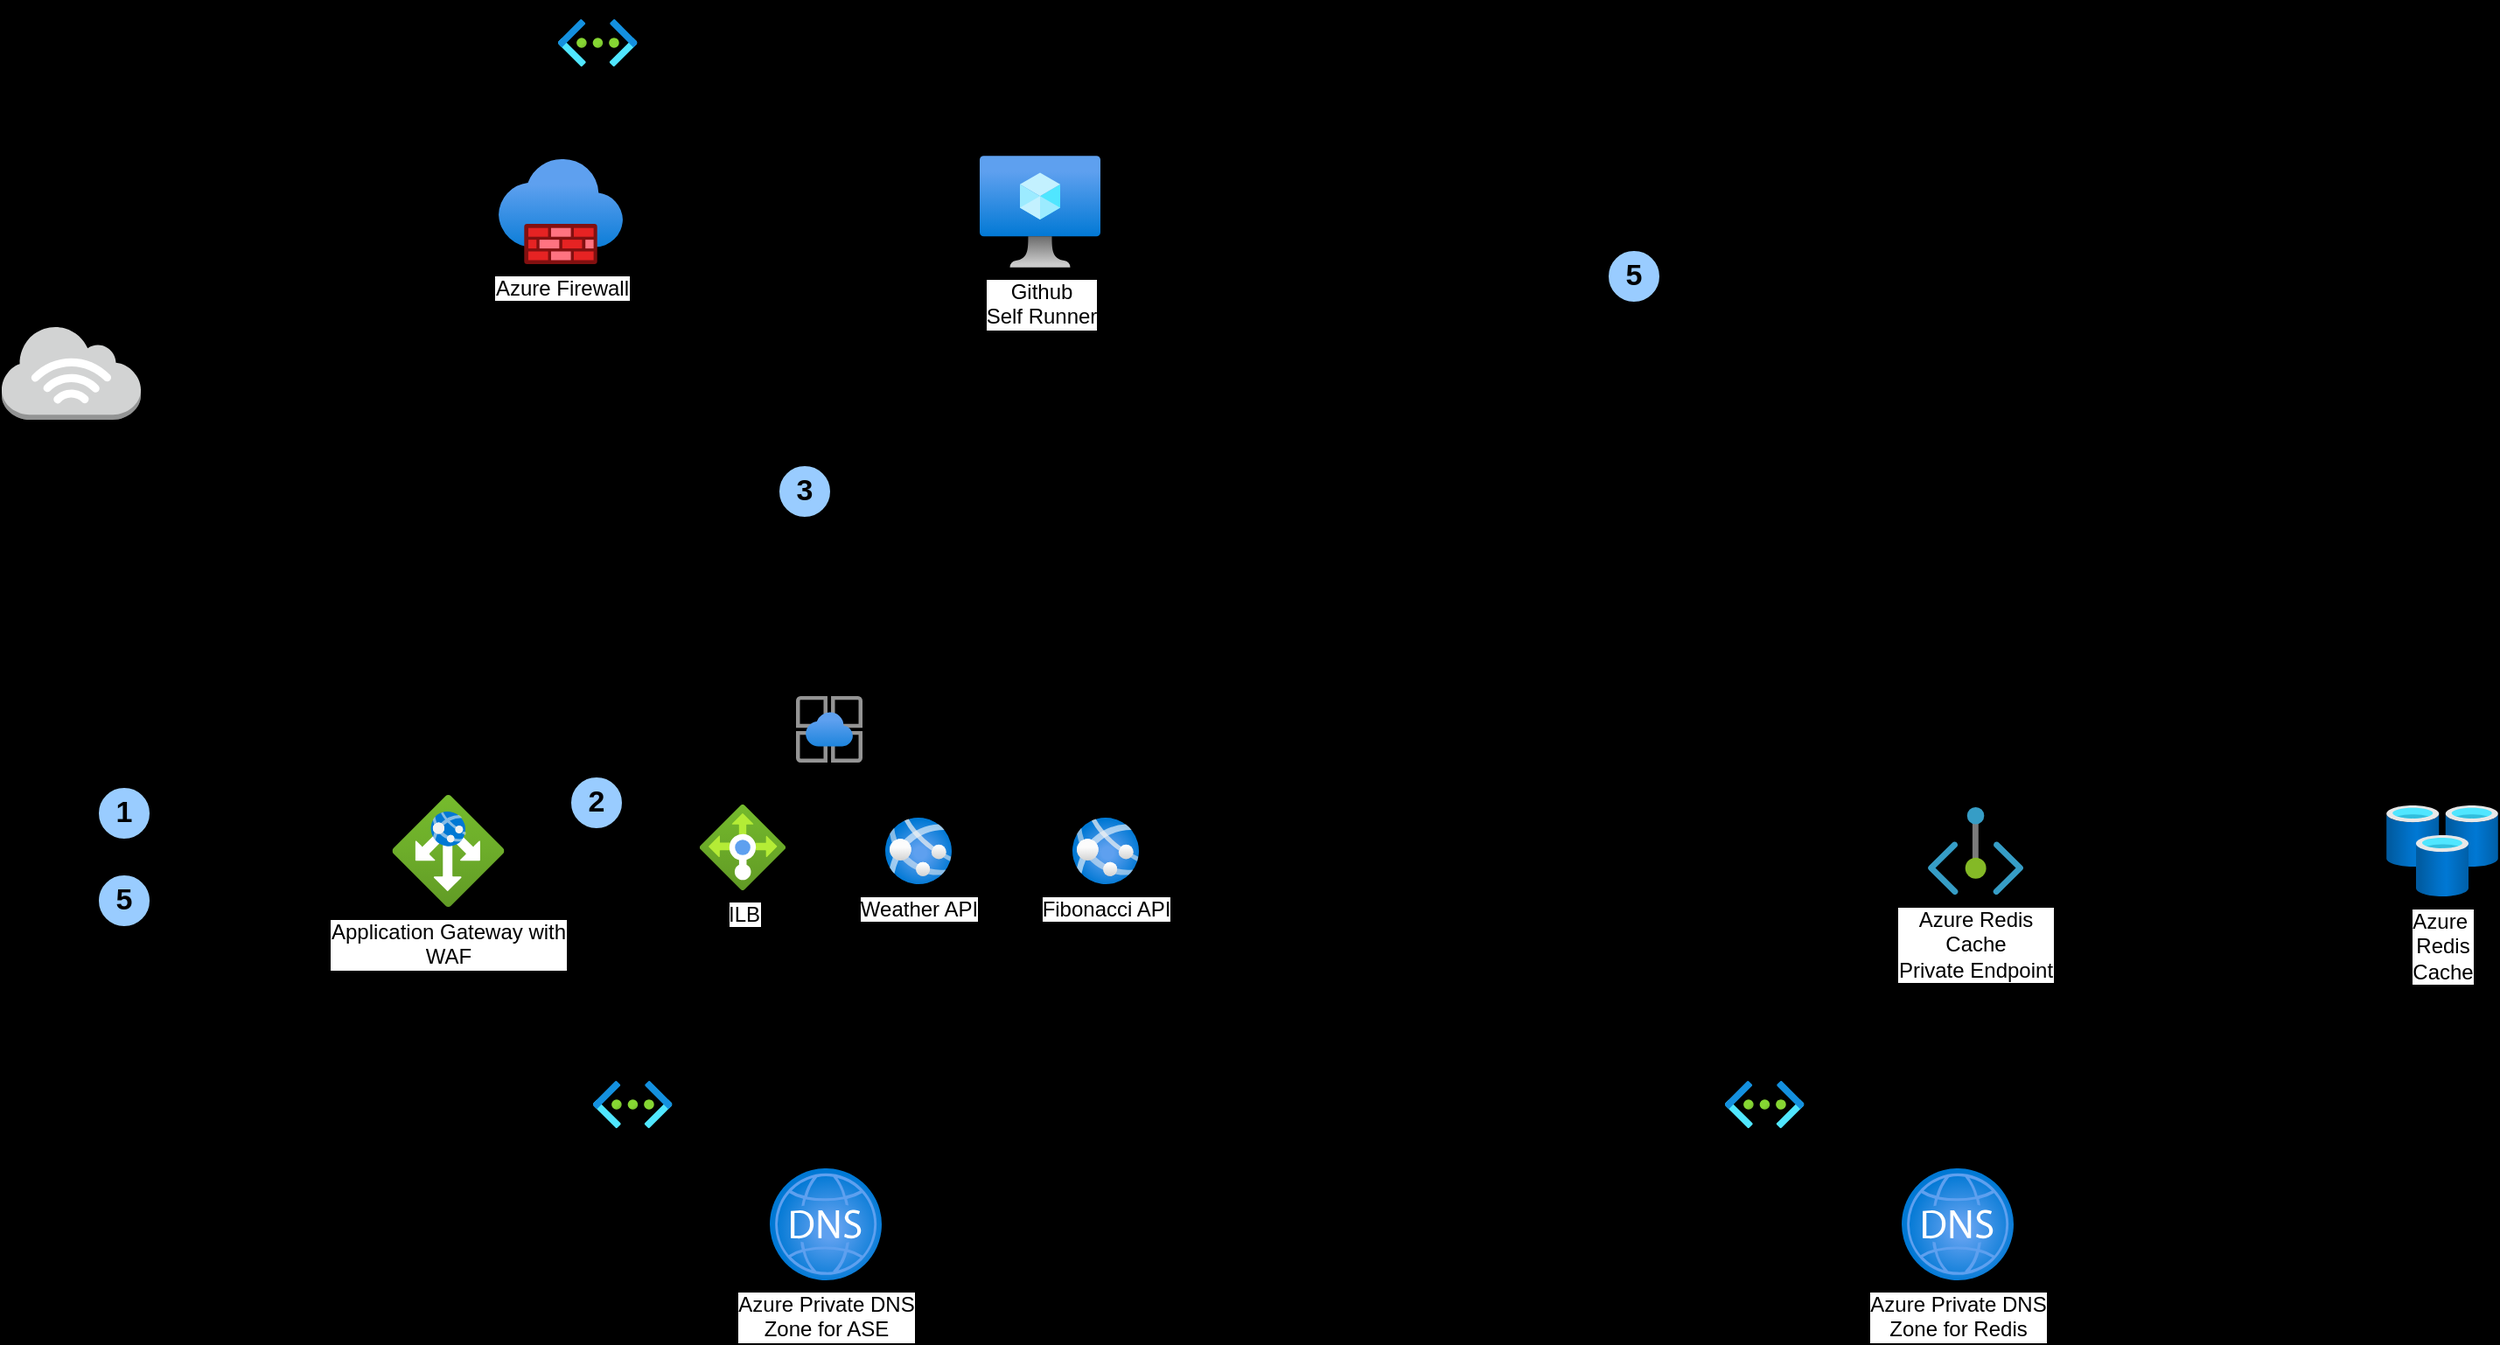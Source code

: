 <mxfile>
    <diagram id="5NqFW7M_PTOesCqyDeyE" name="Page-1">
        <mxGraphModel dx="1691" dy="782" grid="0" gridSize="10" guides="1" tooltips="1" connect="1" arrows="1" fold="1" page="0" pageScale="1" pageWidth="850" pageHeight="1100" background="#000000" math="0" shadow="0">
            <root>
                <mxCell id="0"/>
                <mxCell id="1" parent="0"/>
                <mxCell id="9" value="" style="rounded=1;whiteSpace=wrap;html=1;fillColor=none;" parent="1" vertex="1">
                    <mxGeometry x="120" y="374" width="578" height="306" as="geometry"/>
                </mxCell>
                <mxCell id="38" style="edgeStyle=none;html=1;fontSize=17;" parent="1" source="5" target="24" edge="1">
                    <mxGeometry relative="1" as="geometry"/>
                </mxCell>
                <mxCell id="5" value="Application Gateway with&lt;br&gt;WAF" style="aspect=fixed;html=1;points=[];align=center;image;fontSize=12;image=img/lib/azure2/networking/Application_Gateways.svg;" parent="1" vertex="1">
                    <mxGeometry x="161.23" y="477.5" width="64" height="64" as="geometry"/>
                </mxCell>
                <mxCell id="62" style="edgeStyle=none;html=1;exitX=1;exitY=0.5;exitDx=0;exitDy=0;entryX=0.5;entryY=0;entryDx=0;entryDy=0;" edge="1" parent="1">
                    <mxGeometry relative="1" as="geometry">
                        <mxPoint x="628" y="157" as="sourcePoint"/>
                        <mxPoint x="1063" y="377" as="targetPoint"/>
                        <Array as="points">
                            <mxPoint x="1063" y="157"/>
                        </Array>
                    </mxGeometry>
                </mxCell>
                <mxCell id="15" value="" style="rounded=1;whiteSpace=wrap;html=1;fillColor=none;" parent="1" vertex="1">
                    <mxGeometry x="184" y="24" width="440" height="260" as="geometry"/>
                </mxCell>
                <mxCell id="6" value="Azure Firewall" style="aspect=fixed;html=1;points=[];align=center;image;fontSize=12;image=img/lib/azure2/networking/Firewalls.svg;" parent="1" vertex="1">
                    <mxGeometry x="222" y="114" width="71" height="60" as="geometry"/>
                </mxCell>
                <mxCell id="17" value="Azure Private DNS&lt;br&gt;Zone for ASE" style="aspect=fixed;html=1;points=[];align=center;image;fontSize=12;image=img/lib/azure2/networking/DNS_Zones.svg;fillColor=#E8E8E8;" parent="1" vertex="1">
                    <mxGeometry x="377" y="691" width="64" height="64" as="geometry"/>
                </mxCell>
                <mxCell id="29" value="" style="group" parent="1" vertex="1" connectable="0">
                    <mxGeometry x="337" y="405" width="319" height="209" as="geometry"/>
                </mxCell>
                <mxCell id="2" value="" style="aspect=fixed;html=1;points=[];align=center;image;fontSize=12;image=img/lib/azure2/app_services/App_Service_Environments.svg;" parent="29" vertex="1">
                    <mxGeometry x="55" y="16" width="38" height="38" as="geometry"/>
                </mxCell>
                <mxCell id="25" value="" style="rounded=1;whiteSpace=wrap;html=1;fillColor=none;" parent="29" vertex="1">
                    <mxGeometry x="23" width="296" height="209" as="geometry"/>
                </mxCell>
                <mxCell id="24" value="ILB" style="aspect=fixed;html=1;points=[];align=center;image;fontSize=12;image=img/lib/azure2/networking/Load_Balancers.svg;" parent="29" vertex="1">
                    <mxGeometry y="78" width="49" height="49" as="geometry"/>
                </mxCell>
                <mxCell id="26" value="Weather API" style="aspect=fixed;html=1;points=[];align=center;image;fontSize=12;image=img/lib/azure2/app_services/App_Services.svg;" parent="29" vertex="1">
                    <mxGeometry x="106" y="85.5" width="38" height="38" as="geometry"/>
                </mxCell>
                <mxCell id="27" value="Fibonacci API" style="aspect=fixed;html=1;points=[];align=center;image;fontSize=12;image=img/lib/azure2/app_services/App_Services.svg;" parent="29" vertex="1">
                    <mxGeometry x="213" y="85.5" width="38" height="38" as="geometry"/>
                </mxCell>
                <mxCell id="28" value="App Service &lt;br style=&quot;font-size: 17px&quot;&gt;Environment" style="text;html=1;resizable=0;autosize=1;align=center;verticalAlign=middle;points=[];fillColor=none;strokeColor=none;rounded=0;fontSize=17;" parent="29" vertex="1">
                    <mxGeometry x="120" y="13" width="105" height="44" as="geometry"/>
                </mxCell>
                <mxCell id="31" value="" style="group" parent="1" vertex="1" connectable="0">
                    <mxGeometry x="276" y="641" width="277.5" height="27" as="geometry"/>
                </mxCell>
                <mxCell id="8" value="" style="aspect=fixed;html=1;points=[];align=center;image;fontSize=12;image=img/lib/azure2/networking/Virtual_Networks.svg;" parent="31" vertex="1">
                    <mxGeometry width="45.23" height="27" as="geometry"/>
                </mxCell>
                <mxCell id="30" value="Azure Virtual Network Spoke" style="text;html=1;resizable=0;autosize=1;align=center;verticalAlign=middle;points=[];fillColor=none;strokeColor=none;rounded=0;fontSize=17;" parent="31" vertex="1">
                    <mxGeometry x="50.5" y="3" width="227" height="24" as="geometry"/>
                </mxCell>
                <mxCell id="32" value="" style="group" parent="1" vertex="1" connectable="0">
                    <mxGeometry x="256" y="34" width="277.5" height="27" as="geometry"/>
                </mxCell>
                <mxCell id="33" value="" style="aspect=fixed;html=1;points=[];align=center;image;fontSize=12;image=img/lib/azure2/networking/Virtual_Networks.svg;" parent="32" vertex="1">
                    <mxGeometry width="45.23" height="27" as="geometry"/>
                </mxCell>
                <mxCell id="34" value="Azure Virtual Network Hub" style="text;html=1;resizable=0;autosize=1;align=center;verticalAlign=middle;points=[];fillColor=none;strokeColor=none;rounded=0;fontSize=17;" parent="32" vertex="1">
                    <mxGeometry x="59.5" y="3" width="210" height="24" as="geometry"/>
                </mxCell>
                <mxCell id="35" value="Github&lt;br&gt;Self Runner" style="aspect=fixed;html=1;points=[];align=center;image;fontSize=12;image=img/lib/azure2/compute/Virtual_Machine.svg;fillColor=#B3B3B3;" parent="1" vertex="1">
                    <mxGeometry x="497" y="112" width="69" height="64" as="geometry"/>
                </mxCell>
                <mxCell id="37" style="edgeStyle=none;html=1;fontSize=17;" parent="1" target="5" edge="1">
                    <mxGeometry relative="1" as="geometry">
                        <mxPoint x="-22" y="291" as="sourcePoint"/>
                        <Array as="points">
                            <mxPoint x="-22" y="510"/>
                        </Array>
                    </mxGeometry>
                </mxCell>
                <mxCell id="36" value="Internet" style="outlineConnect=0;dashed=0;verticalLabelPosition=bottom;verticalAlign=top;align=center;html=1;shape=mxgraph.aws3.internet_3;fillColor=#D2D3D3;gradientColor=none;fontSize=17;" parent="1" vertex="1">
                    <mxGeometry x="-62" y="209" width="79.5" height="54" as="geometry"/>
                </mxCell>
                <mxCell id="39" style="edgeStyle=none;html=1;fontSize=17;exitX=0.5;exitY=0;exitDx=0;exitDy=0;" parent="1" source="25" edge="1">
                    <mxGeometry relative="1" as="geometry">
                        <mxPoint x="264" y="204" as="targetPoint"/>
                        <Array as="points">
                            <mxPoint x="508" y="324"/>
                            <mxPoint x="264" y="324"/>
                        </Array>
                    </mxGeometry>
                </mxCell>
                <mxCell id="41" value="1" style="ellipse;whiteSpace=wrap;html=1;aspect=fixed;fontSize=17;fillColor=#99CCFF;fontColor=#000000;fontStyle=1" parent="1" vertex="1">
                    <mxGeometry x="-7" y="473" width="30" height="30" as="geometry"/>
                </mxCell>
                <mxCell id="42" value="2" style="ellipse;whiteSpace=wrap;html=1;aspect=fixed;fontSize=17;fillColor=#99CCFF;fontColor=#000000;fontStyle=1" parent="1" vertex="1">
                    <mxGeometry x="263" y="467" width="30" height="30" as="geometry"/>
                </mxCell>
                <mxCell id="44" value="3" style="ellipse;whiteSpace=wrap;html=1;aspect=fixed;fontSize=17;fillColor=#99CCFF;fontColor=#000000;fontStyle=1" parent="1" vertex="1">
                    <mxGeometry x="382" y="289" width="30" height="30" as="geometry"/>
                </mxCell>
                <mxCell id="46" value="" style="rounded=1;whiteSpace=wrap;html=1;fillColor=none;" vertex="1" parent="1">
                    <mxGeometry x="858" y="374" width="402" height="306" as="geometry"/>
                </mxCell>
                <mxCell id="54" value="" style="group" vertex="1" connectable="0" parent="1">
                    <mxGeometry x="923" y="641" width="300.5" height="27" as="geometry"/>
                </mxCell>
                <mxCell id="55" value="" style="aspect=fixed;html=1;points=[];align=center;image;fontSize=12;image=img/lib/azure2/networking/Virtual_Networks.svg;" vertex="1" parent="54">
                    <mxGeometry width="45.23" height="27" as="geometry"/>
                </mxCell>
                <mxCell id="56" value="&amp;nbsp; &amp;nbsp; Azure Virtual Network Spoke DB" style="text;html=1;resizable=0;autosize=1;align=center;verticalAlign=middle;points=[];fillColor=none;strokeColor=none;rounded=0;fontSize=17;" vertex="1" parent="54">
                    <mxGeometry x="27.5" y="3" width="273" height="24" as="geometry"/>
                </mxCell>
                <mxCell id="49" value="" style="rounded=1;whiteSpace=wrap;html=1;fillColor=none;" vertex="1" parent="1">
                    <mxGeometry x="977" y="443" width="177" height="147" as="geometry"/>
                </mxCell>
                <mxCell id="57" value="Azure Private DNS&lt;br&gt;Zone for Redis" style="aspect=fixed;html=1;points=[];align=center;image;fontSize=12;image=img/lib/azure2/networking/DNS_Zones.svg;fillColor=#E8E8E8;" vertex="1" parent="1">
                    <mxGeometry x="1024" y="691" width="64" height="64" as="geometry"/>
                </mxCell>
                <mxCell id="58" value="Azure&amp;nbsp;&lt;br&gt;Redis&lt;br&gt;Cache" style="aspect=fixed;html=1;points=[];align=center;image;fontSize=12;image=img/lib/azure2/databases/Cache_Redis.svg;" vertex="1" parent="1">
                    <mxGeometry x="1301" y="483.5" width="64" height="52" as="geometry"/>
                </mxCell>
                <mxCell id="59" value="Azure Redis&lt;br&gt;Cache&lt;br&gt;Private Endpoint" style="aspect=fixed;html=1;points=[];align=center;image;fontSize=12;image=img/lib/azure2/networking/Private_Endpoint.svg;" vertex="1" parent="1">
                    <mxGeometry x="1039" y="484.5" width="54.55" height="50" as="geometry"/>
                </mxCell>
                <mxCell id="65" value="5" style="ellipse;whiteSpace=wrap;html=1;aspect=fixed;fontSize=17;fillColor=#99CCFF;fontColor=#000000;fontStyle=1" vertex="1" parent="1">
                    <mxGeometry x="856" y="166" width="30" height="30" as="geometry"/>
                </mxCell>
                <mxCell id="68" value="5" style="ellipse;whiteSpace=wrap;html=1;aspect=fixed;fontSize=17;fillColor=#99CCFF;fontColor=#000000;fontStyle=1" vertex="1" parent="1">
                    <mxGeometry x="-7" y="523" width="30" height="30" as="geometry"/>
                </mxCell>
            </root>
        </mxGraphModel>
    </diagram>
</mxfile>